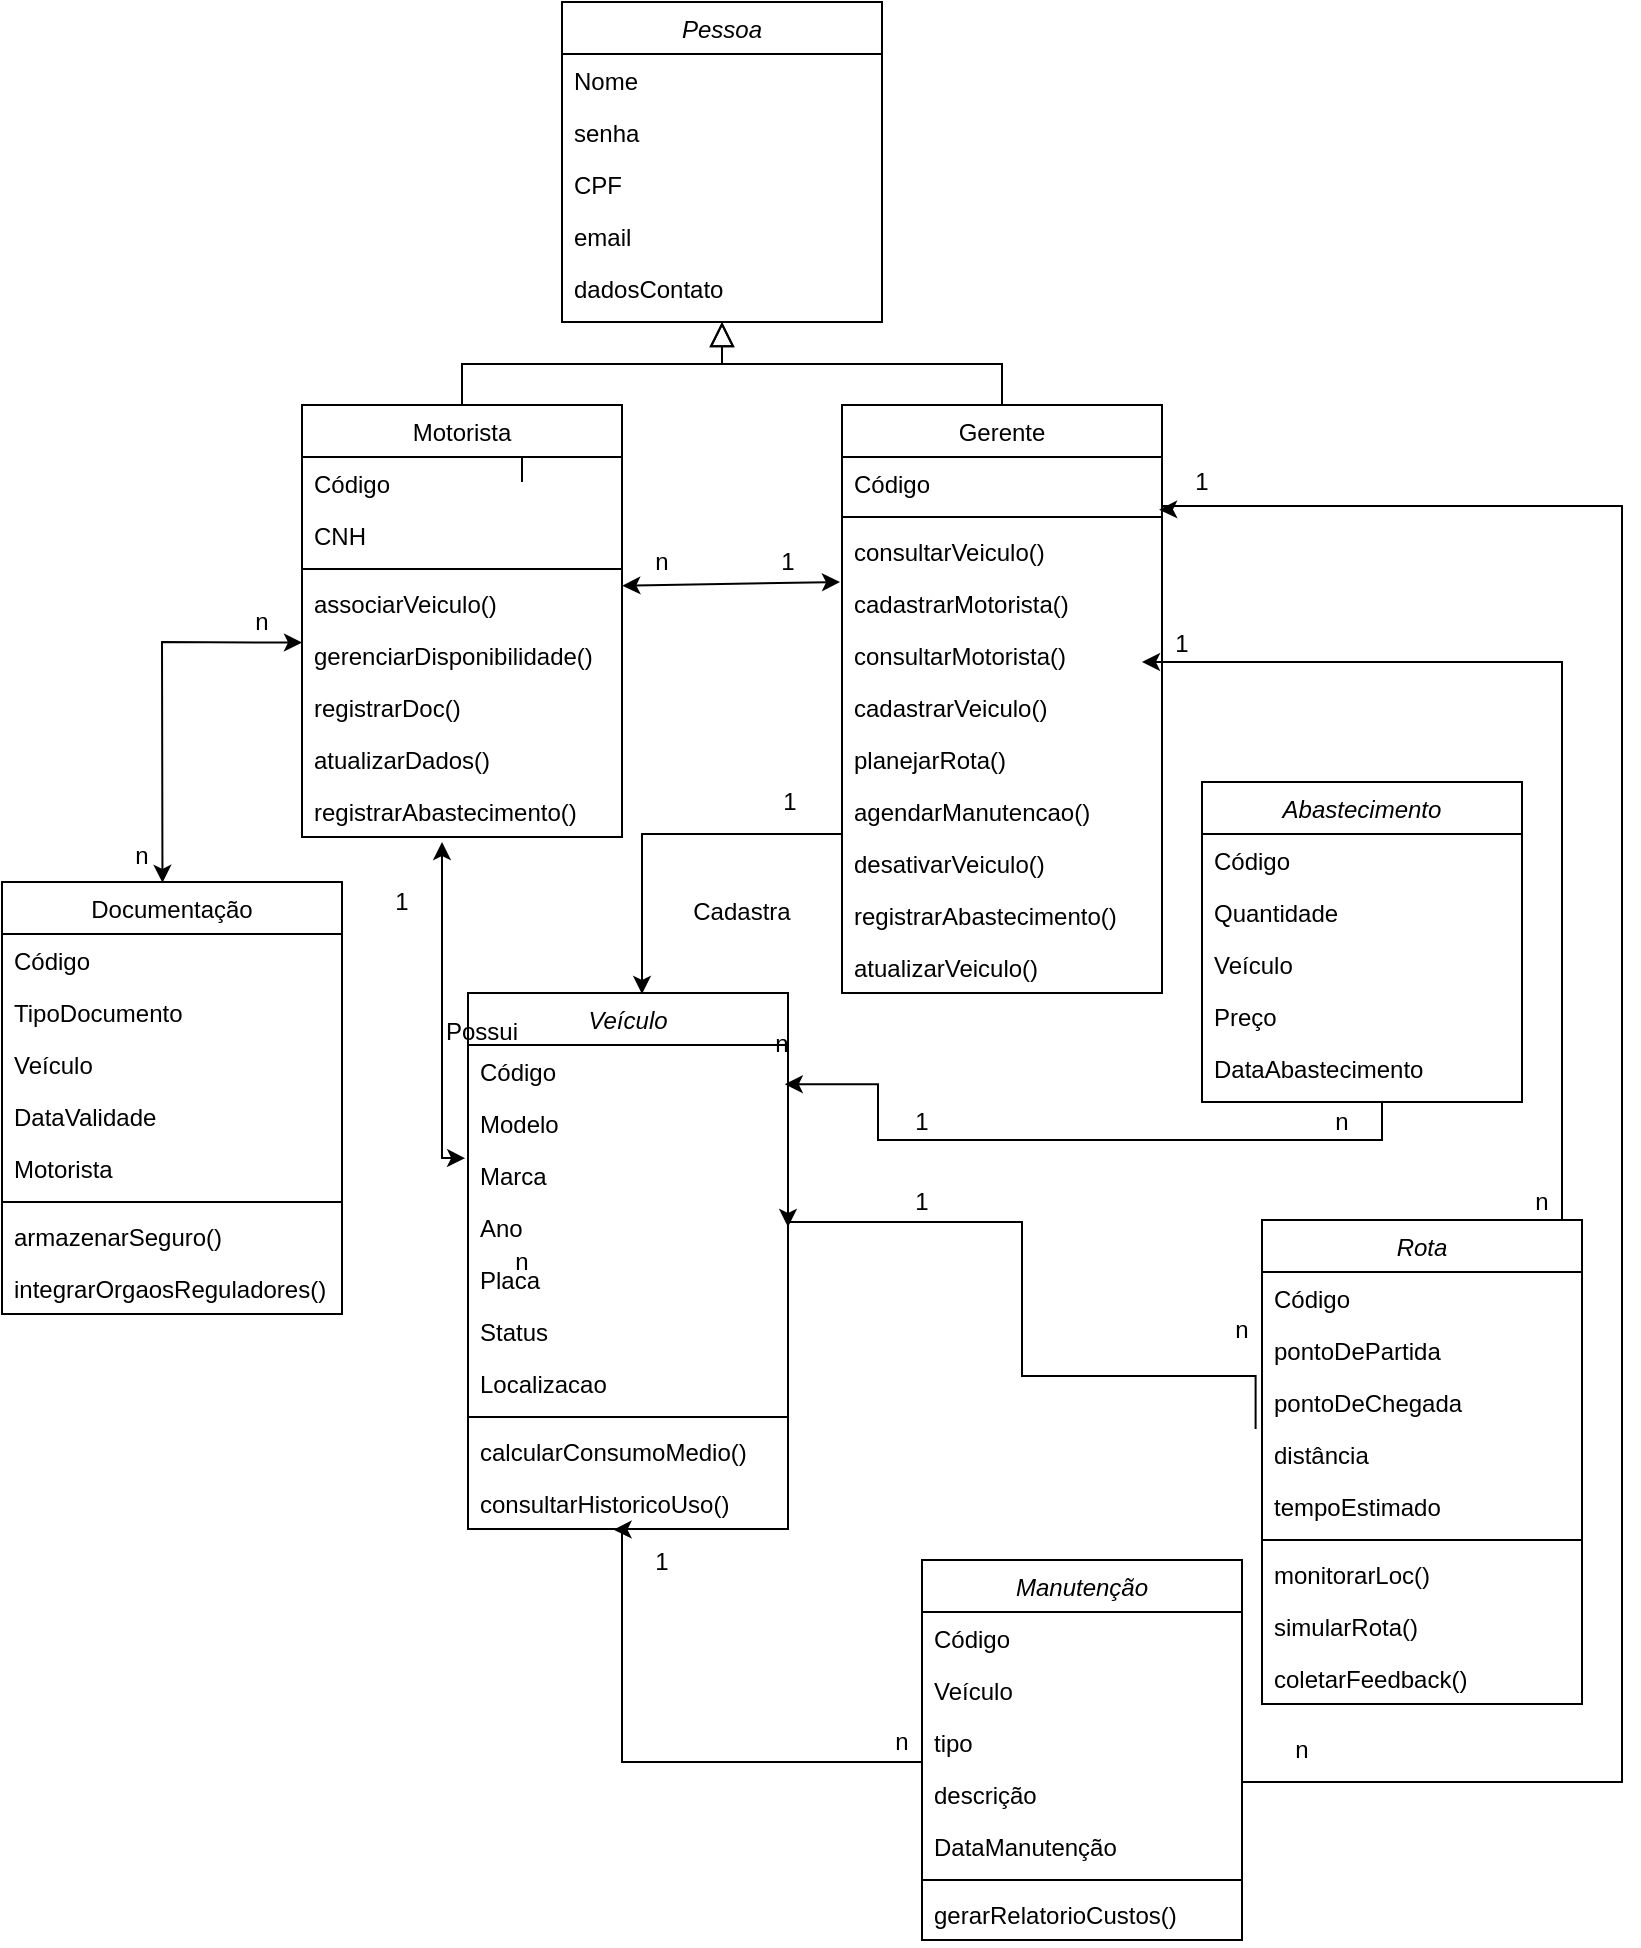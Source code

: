 <mxfile version="24.7.16">
  <diagram id="C5RBs43oDa-KdzZeNtuy" name="Page-1">
    <mxGraphModel dx="1266" dy="728" grid="1" gridSize="10" guides="1" tooltips="1" connect="1" arrows="1" fold="1" page="1" pageScale="1" pageWidth="827" pageHeight="1169" math="0" shadow="0">
      <root>
        <mxCell id="WIyWlLk6GJQsqaUBKTNV-0" />
        <mxCell id="WIyWlLk6GJQsqaUBKTNV-1" parent="WIyWlLk6GJQsqaUBKTNV-0" />
        <mxCell id="zkfFHV4jXpPFQw0GAbJ--0" value="Pessoa" style="swimlane;fontStyle=2;align=center;verticalAlign=top;childLayout=stackLayout;horizontal=1;startSize=26;horizontalStack=0;resizeParent=1;resizeLast=0;collapsible=1;marginBottom=0;rounded=0;shadow=0;strokeWidth=1;" parent="WIyWlLk6GJQsqaUBKTNV-1" vertex="1">
          <mxGeometry x="280" y="100" width="160" height="160" as="geometry">
            <mxRectangle x="230" y="140" width="160" height="26" as="alternateBounds" />
          </mxGeometry>
        </mxCell>
        <mxCell id="zkfFHV4jXpPFQw0GAbJ--1" value="Nome" style="text;align=left;verticalAlign=top;spacingLeft=4;spacingRight=4;overflow=hidden;rotatable=0;points=[[0,0.5],[1,0.5]];portConstraint=eastwest;" parent="zkfFHV4jXpPFQw0GAbJ--0" vertex="1">
          <mxGeometry y="26" width="160" height="26" as="geometry" />
        </mxCell>
        <mxCell id="zkfFHV4jXpPFQw0GAbJ--3" value="senha" style="text;align=left;verticalAlign=top;spacingLeft=4;spacingRight=4;overflow=hidden;rotatable=0;points=[[0,0.5],[1,0.5]];portConstraint=eastwest;rounded=0;shadow=0;html=0;" parent="zkfFHV4jXpPFQw0GAbJ--0" vertex="1">
          <mxGeometry y="52" width="160" height="26" as="geometry" />
        </mxCell>
        <mxCell id="NnHMb-4-6hRywZJtmVEP-81" value="CPF" style="text;align=left;verticalAlign=top;spacingLeft=4;spacingRight=4;overflow=hidden;rotatable=0;points=[[0,0.5],[1,0.5]];portConstraint=eastwest;rounded=0;shadow=0;html=0;" parent="zkfFHV4jXpPFQw0GAbJ--0" vertex="1">
          <mxGeometry y="78" width="160" height="26" as="geometry" />
        </mxCell>
        <mxCell id="zkfFHV4jXpPFQw0GAbJ--2" value="email" style="text;align=left;verticalAlign=top;spacingLeft=4;spacingRight=4;overflow=hidden;rotatable=0;points=[[0,0.5],[1,0.5]];portConstraint=eastwest;rounded=0;shadow=0;html=0;" parent="zkfFHV4jXpPFQw0GAbJ--0" vertex="1">
          <mxGeometry y="104" width="160" height="26" as="geometry" />
        </mxCell>
        <mxCell id="NnHMb-4-6hRywZJtmVEP-84" value="dadosContato" style="text;align=left;verticalAlign=top;spacingLeft=4;spacingRight=4;overflow=hidden;rotatable=0;points=[[0,0.5],[1,0.5]];portConstraint=eastwest;rounded=0;shadow=0;html=0;" parent="zkfFHV4jXpPFQw0GAbJ--0" vertex="1">
          <mxGeometry y="130" width="160" height="26" as="geometry" />
        </mxCell>
        <mxCell id="zkfFHV4jXpPFQw0GAbJ--12" value="" style="endArrow=block;endSize=10;endFill=0;shadow=0;strokeWidth=1;rounded=0;curved=0;edgeStyle=elbowEdgeStyle;elbow=vertical;" parent="WIyWlLk6GJQsqaUBKTNV-1" source="zkfFHV4jXpPFQw0GAbJ--17" target="zkfFHV4jXpPFQw0GAbJ--0" edge="1">
          <mxGeometry width="160" relative="1" as="geometry">
            <mxPoint x="260" y="340" as="sourcePoint" />
            <mxPoint x="260" y="183" as="targetPoint" />
          </mxGeometry>
        </mxCell>
        <mxCell id="zkfFHV4jXpPFQw0GAbJ--16" value="" style="endArrow=block;endSize=10;endFill=0;shadow=0;strokeWidth=1;rounded=0;curved=0;edgeStyle=elbowEdgeStyle;elbow=vertical;" parent="WIyWlLk6GJQsqaUBKTNV-1" source="NnHMb-4-6hRywZJtmVEP-0" target="zkfFHV4jXpPFQw0GAbJ--0" edge="1">
          <mxGeometry width="160" relative="1" as="geometry">
            <mxPoint x="470" y="340" as="sourcePoint" />
            <mxPoint x="370" y="251" as="targetPoint" />
          </mxGeometry>
        </mxCell>
        <mxCell id="NnHMb-4-6hRywZJtmVEP-0" value="Gerente" style="swimlane;fontStyle=0;align=center;verticalAlign=top;childLayout=stackLayout;horizontal=1;startSize=26;horizontalStack=0;resizeParent=1;resizeLast=0;collapsible=1;marginBottom=0;rounded=0;shadow=0;strokeWidth=1;" parent="WIyWlLk6GJQsqaUBKTNV-1" vertex="1">
          <mxGeometry x="420" y="301.5" width="160" height="294" as="geometry">
            <mxRectangle x="550" y="140" width="160" height="26" as="alternateBounds" />
          </mxGeometry>
        </mxCell>
        <mxCell id="NnHMb-4-6hRywZJtmVEP-1" value="Código" style="text;align=left;verticalAlign=top;spacingLeft=4;spacingRight=4;overflow=hidden;rotatable=0;points=[[0,0.5],[1,0.5]];portConstraint=eastwest;" parent="NnHMb-4-6hRywZJtmVEP-0" vertex="1">
          <mxGeometry y="26" width="160" height="26" as="geometry" />
        </mxCell>
        <mxCell id="NnHMb-4-6hRywZJtmVEP-6" value="" style="line;html=1;strokeWidth=1;align=left;verticalAlign=middle;spacingTop=-1;spacingLeft=3;spacingRight=3;rotatable=0;labelPosition=right;points=[];portConstraint=eastwest;" parent="NnHMb-4-6hRywZJtmVEP-0" vertex="1">
          <mxGeometry y="52" width="160" height="8" as="geometry" />
        </mxCell>
        <mxCell id="NnHMb-4-6hRywZJtmVEP-8" value="consultarVeiculo()" style="text;align=left;verticalAlign=top;spacingLeft=4;spacingRight=4;overflow=hidden;rotatable=0;points=[[0,0.5],[1,0.5]];portConstraint=eastwest;" parent="NnHMb-4-6hRywZJtmVEP-0" vertex="1">
          <mxGeometry y="60" width="160" height="26" as="geometry" />
        </mxCell>
        <mxCell id="A8UjuqdvL-oP5VHtAZBW-1" value="cadastrarMotorista()&#xa;" style="text;align=left;verticalAlign=top;spacingLeft=4;spacingRight=4;overflow=hidden;rotatable=0;points=[[0,0.5],[1,0.5]];portConstraint=eastwest;" parent="NnHMb-4-6hRywZJtmVEP-0" vertex="1">
          <mxGeometry y="86" width="160" height="26" as="geometry" />
        </mxCell>
        <mxCell id="A8UjuqdvL-oP5VHtAZBW-0" value="consultarMotorista()" style="text;align=left;verticalAlign=top;spacingLeft=4;spacingRight=4;overflow=hidden;rotatable=0;points=[[0,0.5],[1,0.5]];portConstraint=eastwest;" parent="NnHMb-4-6hRywZJtmVEP-0" vertex="1">
          <mxGeometry y="112" width="160" height="26" as="geometry" />
        </mxCell>
        <mxCell id="NnHMb-4-6hRywZJtmVEP-7" value="cadastrarVeiculo()&#xa;" style="text;align=left;verticalAlign=top;spacingLeft=4;spacingRight=4;overflow=hidden;rotatable=0;points=[[0,0.5],[1,0.5]];portConstraint=eastwest;" parent="NnHMb-4-6hRywZJtmVEP-0" vertex="1">
          <mxGeometry y="138" width="160" height="26" as="geometry" />
        </mxCell>
        <mxCell id="A8UjuqdvL-oP5VHtAZBW-9" value="planejarRota()" style="text;align=left;verticalAlign=top;spacingLeft=4;spacingRight=4;overflow=hidden;rotatable=0;points=[[0,0.5],[1,0.5]];portConstraint=eastwest;" parent="NnHMb-4-6hRywZJtmVEP-0" vertex="1">
          <mxGeometry y="164" width="160" height="26" as="geometry" />
        </mxCell>
        <mxCell id="A8UjuqdvL-oP5VHtAZBW-10" value="agendarManutencao()" style="text;align=left;verticalAlign=top;spacingLeft=4;spacingRight=4;overflow=hidden;rotatable=0;points=[[0,0.5],[1,0.5]];portConstraint=eastwest;" parent="NnHMb-4-6hRywZJtmVEP-0" vertex="1">
          <mxGeometry y="190" width="160" height="26" as="geometry" />
        </mxCell>
        <mxCell id="A8UjuqdvL-oP5VHtAZBW-13" value="desativarVeiculo()" style="text;align=left;verticalAlign=top;spacingLeft=4;spacingRight=4;overflow=hidden;rotatable=0;points=[[0,0.5],[1,0.5]];portConstraint=eastwest;" parent="NnHMb-4-6hRywZJtmVEP-0" vertex="1">
          <mxGeometry y="216" width="160" height="26" as="geometry" />
        </mxCell>
        <mxCell id="A8UjuqdvL-oP5VHtAZBW-11" value="registrarAbastecimento()" style="text;align=left;verticalAlign=top;spacingLeft=4;spacingRight=4;overflow=hidden;rotatable=0;points=[[0,0.5],[1,0.5]];portConstraint=eastwest;" parent="NnHMb-4-6hRywZJtmVEP-0" vertex="1">
          <mxGeometry y="242" width="160" height="26" as="geometry" />
        </mxCell>
        <mxCell id="A8UjuqdvL-oP5VHtAZBW-12" value="atualizarVeiculo()" style="text;align=left;verticalAlign=top;spacingLeft=4;spacingRight=4;overflow=hidden;rotatable=0;points=[[0,0.5],[1,0.5]];portConstraint=eastwest;" parent="NnHMb-4-6hRywZJtmVEP-0" vertex="1">
          <mxGeometry y="268" width="160" height="26" as="geometry" />
        </mxCell>
        <mxCell id="NnHMb-4-6hRywZJtmVEP-10" value="" style="endArrow=block;endSize=10;endFill=0;shadow=0;strokeWidth=1;rounded=0;curved=0;edgeStyle=elbowEdgeStyle;elbow=vertical;" parent="WIyWlLk6GJQsqaUBKTNV-1" target="zkfFHV4jXpPFQw0GAbJ--17" edge="1">
          <mxGeometry width="160" relative="1" as="geometry">
            <mxPoint x="260" y="340" as="sourcePoint" />
            <mxPoint x="360" y="238" as="targetPoint" />
          </mxGeometry>
        </mxCell>
        <mxCell id="zkfFHV4jXpPFQw0GAbJ--17" value="Motorista" style="swimlane;fontStyle=0;align=center;verticalAlign=top;childLayout=stackLayout;horizontal=1;startSize=26;horizontalStack=0;resizeParent=1;resizeLast=0;collapsible=1;marginBottom=0;rounded=0;shadow=0;strokeWidth=1;" parent="WIyWlLk6GJQsqaUBKTNV-1" vertex="1">
          <mxGeometry x="150" y="301.5" width="160" height="216" as="geometry">
            <mxRectangle x="550" y="140" width="160" height="26" as="alternateBounds" />
          </mxGeometry>
        </mxCell>
        <mxCell id="zkfFHV4jXpPFQw0GAbJ--18" value="Código" style="text;align=left;verticalAlign=top;spacingLeft=4;spacingRight=4;overflow=hidden;rotatable=0;points=[[0,0.5],[1,0.5]];portConstraint=eastwest;" parent="zkfFHV4jXpPFQw0GAbJ--17" vertex="1">
          <mxGeometry y="26" width="160" height="26" as="geometry" />
        </mxCell>
        <mxCell id="NnHMb-4-6hRywZJtmVEP-83" value="CNH" style="text;align=left;verticalAlign=top;spacingLeft=4;spacingRight=4;overflow=hidden;rotatable=0;points=[[0,0.5],[1,0.5]];portConstraint=eastwest;" parent="zkfFHV4jXpPFQw0GAbJ--17" vertex="1">
          <mxGeometry y="52" width="160" height="26" as="geometry" />
        </mxCell>
        <mxCell id="zkfFHV4jXpPFQw0GAbJ--23" value="" style="line;html=1;strokeWidth=1;align=left;verticalAlign=middle;spacingTop=-1;spacingLeft=3;spacingRight=3;rotatable=0;labelPosition=right;points=[];portConstraint=eastwest;" parent="zkfFHV4jXpPFQw0GAbJ--17" vertex="1">
          <mxGeometry y="78" width="160" height="8" as="geometry" />
        </mxCell>
        <mxCell id="zkfFHV4jXpPFQw0GAbJ--24" value="associarVeiculo()" style="text;align=left;verticalAlign=top;spacingLeft=4;spacingRight=4;overflow=hidden;rotatable=0;points=[[0,0.5],[1,0.5]];portConstraint=eastwest;" parent="zkfFHV4jXpPFQw0GAbJ--17" vertex="1">
          <mxGeometry y="86" width="160" height="26" as="geometry" />
        </mxCell>
        <mxCell id="zkfFHV4jXpPFQw0GAbJ--25" value="gerenciarDisponibilidade()" style="text;align=left;verticalAlign=top;spacingLeft=4;spacingRight=4;overflow=hidden;rotatable=0;points=[[0,0.5],[1,0.5]];portConstraint=eastwest;" parent="zkfFHV4jXpPFQw0GAbJ--17" vertex="1">
          <mxGeometry y="112" width="160" height="26" as="geometry" />
        </mxCell>
        <mxCell id="A8UjuqdvL-oP5VHtAZBW-20" value="registrarDoc()" style="text;align=left;verticalAlign=top;spacingLeft=4;spacingRight=4;overflow=hidden;rotatable=0;points=[[0,0.5],[1,0.5]];portConstraint=eastwest;" parent="zkfFHV4jXpPFQw0GAbJ--17" vertex="1">
          <mxGeometry y="138" width="160" height="26" as="geometry" />
        </mxCell>
        <mxCell id="A8UjuqdvL-oP5VHtAZBW-16" value="atualizarDados()" style="text;align=left;verticalAlign=top;spacingLeft=4;spacingRight=4;overflow=hidden;rotatable=0;points=[[0,0.5],[1,0.5]];portConstraint=eastwest;" parent="zkfFHV4jXpPFQw0GAbJ--17" vertex="1">
          <mxGeometry y="164" width="160" height="26" as="geometry" />
        </mxCell>
        <mxCell id="A8UjuqdvL-oP5VHtAZBW-22" value="registrarAbastecimento()" style="text;align=left;verticalAlign=top;spacingLeft=4;spacingRight=4;overflow=hidden;rotatable=0;points=[[0,0.5],[1,0.5]];portConstraint=eastwest;" parent="zkfFHV4jXpPFQw0GAbJ--17" vertex="1">
          <mxGeometry y="190" width="160" height="26" as="geometry" />
        </mxCell>
        <mxCell id="NnHMb-4-6hRywZJtmVEP-11" value="Veículo" style="swimlane;fontStyle=2;align=center;verticalAlign=top;childLayout=stackLayout;horizontal=1;startSize=26;horizontalStack=0;resizeParent=1;resizeLast=0;collapsible=1;marginBottom=0;rounded=0;shadow=0;strokeWidth=1;" parent="WIyWlLk6GJQsqaUBKTNV-1" vertex="1">
          <mxGeometry x="233" y="595.5" width="160" height="268" as="geometry">
            <mxRectangle x="230" y="140" width="160" height="26" as="alternateBounds" />
          </mxGeometry>
        </mxCell>
        <mxCell id="NnHMb-4-6hRywZJtmVEP-12" value="Código" style="text;align=left;verticalAlign=top;spacingLeft=4;spacingRight=4;overflow=hidden;rotatable=0;points=[[0,0.5],[1,0.5]];portConstraint=eastwest;" parent="NnHMb-4-6hRywZJtmVEP-11" vertex="1">
          <mxGeometry y="26" width="160" height="26" as="geometry" />
        </mxCell>
        <mxCell id="NnHMb-4-6hRywZJtmVEP-14" value="Modelo" style="text;align=left;verticalAlign=top;spacingLeft=4;spacingRight=4;overflow=hidden;rotatable=0;points=[[0,0.5],[1,0.5]];portConstraint=eastwest;rounded=0;shadow=0;html=0;" parent="NnHMb-4-6hRywZJtmVEP-11" vertex="1">
          <mxGeometry y="52" width="160" height="26" as="geometry" />
        </mxCell>
        <mxCell id="NnHMb-4-6hRywZJtmVEP-13" value="Marca" style="text;align=left;verticalAlign=top;spacingLeft=4;spacingRight=4;overflow=hidden;rotatable=0;points=[[0,0.5],[1,0.5]];portConstraint=eastwest;rounded=0;shadow=0;html=0;" parent="NnHMb-4-6hRywZJtmVEP-11" vertex="1">
          <mxGeometry y="78" width="160" height="26" as="geometry" />
        </mxCell>
        <mxCell id="NnHMb-4-6hRywZJtmVEP-93" value="Ano" style="text;align=left;verticalAlign=top;spacingLeft=4;spacingRight=4;overflow=hidden;rotatable=0;points=[[0,0.5],[1,0.5]];portConstraint=eastwest;rounded=0;shadow=0;html=0;" parent="NnHMb-4-6hRywZJtmVEP-11" vertex="1">
          <mxGeometry y="104" width="160" height="26" as="geometry" />
        </mxCell>
        <mxCell id="NnHMb-4-6hRywZJtmVEP-94" value="Placa" style="text;align=left;verticalAlign=top;spacingLeft=4;spacingRight=4;overflow=hidden;rotatable=0;points=[[0,0.5],[1,0.5]];portConstraint=eastwest;rounded=0;shadow=0;html=0;" parent="NnHMb-4-6hRywZJtmVEP-11" vertex="1">
          <mxGeometry y="130" width="160" height="26" as="geometry" />
        </mxCell>
        <mxCell id="NnHMb-4-6hRywZJtmVEP-85" value="Status" style="text;align=left;verticalAlign=top;spacingLeft=4;spacingRight=4;overflow=hidden;rotatable=0;points=[[0,0.5],[1,0.5]];portConstraint=eastwest;rounded=0;shadow=0;html=0;" parent="NnHMb-4-6hRywZJtmVEP-11" vertex="1">
          <mxGeometry y="156" width="160" height="26" as="geometry" />
        </mxCell>
        <mxCell id="A8UjuqdvL-oP5VHtAZBW-21" value="Localizacao" style="text;align=left;verticalAlign=top;spacingLeft=4;spacingRight=4;overflow=hidden;rotatable=0;points=[[0,0.5],[1,0.5]];portConstraint=eastwest;rounded=0;shadow=0;html=0;" parent="NnHMb-4-6hRywZJtmVEP-11" vertex="1">
          <mxGeometry y="182" width="160" height="26" as="geometry" />
        </mxCell>
        <mxCell id="NnHMb-4-6hRywZJtmVEP-15" value="" style="line;html=1;strokeWidth=1;align=left;verticalAlign=middle;spacingTop=-1;spacingLeft=3;spacingRight=3;rotatable=0;labelPosition=right;points=[];portConstraint=eastwest;" parent="NnHMb-4-6hRywZJtmVEP-11" vertex="1">
          <mxGeometry y="208" width="160" height="8" as="geometry" />
        </mxCell>
        <mxCell id="A8UjuqdvL-oP5VHtAZBW-19" value="calcularConsumoMedio()" style="text;align=left;verticalAlign=top;spacingLeft=4;spacingRight=4;overflow=hidden;rotatable=0;points=[[0,0.5],[1,0.5]];portConstraint=eastwest;" parent="NnHMb-4-6hRywZJtmVEP-11" vertex="1">
          <mxGeometry y="216" width="160" height="26" as="geometry" />
        </mxCell>
        <mxCell id="NnHMb-4-6hRywZJtmVEP-16" value="consultarHistoricoUso()" style="text;align=left;verticalAlign=top;spacingLeft=4;spacingRight=4;overflow=hidden;rotatable=0;points=[[0,0.5],[1,0.5]];portConstraint=eastwest;" parent="NnHMb-4-6hRywZJtmVEP-11" vertex="1">
          <mxGeometry y="242" width="160" height="26" as="geometry" />
        </mxCell>
        <mxCell id="NnHMb-4-6hRywZJtmVEP-19" style="edgeStyle=orthogonalEdgeStyle;rounded=0;orthogonalLoop=1;jettySize=auto;html=1;exitX=0;exitY=0.5;exitDx=0;exitDy=0;" parent="WIyWlLk6GJQsqaUBKTNV-1" source="NnHMb-4-6hRywZJtmVEP-8" edge="1">
          <mxGeometry relative="1" as="geometry">
            <Array as="points">
              <mxPoint x="420" y="516" />
              <mxPoint x="320" y="516" />
              <mxPoint x="320" y="596" />
            </Array>
            <mxPoint x="320" y="596" as="targetPoint" />
          </mxGeometry>
        </mxCell>
        <mxCell id="NnHMb-4-6hRywZJtmVEP-20" value="" style="endArrow=classic;startArrow=classic;html=1;rounded=0;exitX=-0.009;exitY=0.176;exitDx=0;exitDy=0;exitPerimeter=0;" parent="WIyWlLk6GJQsqaUBKTNV-1" source="NnHMb-4-6hRywZJtmVEP-13" edge="1">
          <mxGeometry width="50" height="50" relative="1" as="geometry">
            <mxPoint x="200" y="650" as="sourcePoint" />
            <mxPoint x="220" y="520" as="targetPoint" />
            <Array as="points">
              <mxPoint x="220" y="678" />
            </Array>
          </mxGeometry>
        </mxCell>
        <mxCell id="NnHMb-4-6hRywZJtmVEP-23" value="Cadastra" style="text;html=1;align=center;verticalAlign=middle;whiteSpace=wrap;rounded=0;" parent="WIyWlLk6GJQsqaUBKTNV-1" vertex="1">
          <mxGeometry x="340" y="540" width="60" height="30" as="geometry" />
        </mxCell>
        <mxCell id="NnHMb-4-6hRywZJtmVEP-24" value="Possui" style="text;html=1;align=center;verticalAlign=middle;whiteSpace=wrap;rounded=0;" parent="WIyWlLk6GJQsqaUBKTNV-1" vertex="1">
          <mxGeometry x="210" y="600" width="60" height="30" as="geometry" />
        </mxCell>
        <mxCell id="NnHMb-4-6hRywZJtmVEP-27" value="1" style="text;html=1;align=center;verticalAlign=middle;whiteSpace=wrap;rounded=0;" parent="WIyWlLk6GJQsqaUBKTNV-1" vertex="1">
          <mxGeometry x="180" y="540" width="40" height="19" as="geometry" />
        </mxCell>
        <mxCell id="NnHMb-4-6hRywZJtmVEP-28" value="n" style="text;html=1;align=center;verticalAlign=middle;whiteSpace=wrap;rounded=0;" parent="WIyWlLk6GJQsqaUBKTNV-1" vertex="1">
          <mxGeometry x="240" y="720" width="40" height="19" as="geometry" />
        </mxCell>
        <mxCell id="NnHMb-4-6hRywZJtmVEP-29" value="n" style="text;html=1;align=center;verticalAlign=middle;whiteSpace=wrap;rounded=0;" parent="WIyWlLk6GJQsqaUBKTNV-1" vertex="1">
          <mxGeometry x="370" y="611" width="40" height="19" as="geometry" />
        </mxCell>
        <mxCell id="NnHMb-4-6hRywZJtmVEP-30" value="1" style="text;html=1;align=center;verticalAlign=middle;whiteSpace=wrap;rounded=0;" parent="WIyWlLk6GJQsqaUBKTNV-1" vertex="1">
          <mxGeometry x="374" y="490" width="40" height="19" as="geometry" />
        </mxCell>
        <mxCell id="NnHMb-4-6hRywZJtmVEP-31" value="Abastecimento" style="swimlane;fontStyle=2;align=center;verticalAlign=top;childLayout=stackLayout;horizontal=1;startSize=26;horizontalStack=0;resizeParent=1;resizeLast=0;collapsible=1;marginBottom=0;rounded=0;shadow=0;strokeWidth=1;" parent="WIyWlLk6GJQsqaUBKTNV-1" vertex="1">
          <mxGeometry x="600" y="490" width="160" height="160" as="geometry">
            <mxRectangle x="230" y="140" width="160" height="26" as="alternateBounds" />
          </mxGeometry>
        </mxCell>
        <mxCell id="NnHMb-4-6hRywZJtmVEP-32" value="Código" style="text;align=left;verticalAlign=top;spacingLeft=4;spacingRight=4;overflow=hidden;rotatable=0;points=[[0,0.5],[1,0.5]];portConstraint=eastwest;" parent="NnHMb-4-6hRywZJtmVEP-31" vertex="1">
          <mxGeometry y="26" width="160" height="26" as="geometry" />
        </mxCell>
        <mxCell id="NnHMb-4-6hRywZJtmVEP-98" value="Quantidade" style="text;align=left;verticalAlign=top;spacingLeft=4;spacingRight=4;overflow=hidden;rotatable=0;points=[[0,0.5],[1,0.5]];portConstraint=eastwest;rounded=0;shadow=0;html=0;" parent="NnHMb-4-6hRywZJtmVEP-31" vertex="1">
          <mxGeometry y="52" width="160" height="26" as="geometry" />
        </mxCell>
        <mxCell id="NnHMb-4-6hRywZJtmVEP-33" value="Veículo" style="text;align=left;verticalAlign=top;spacingLeft=4;spacingRight=4;overflow=hidden;rotatable=0;points=[[0,0.5],[1,0.5]];portConstraint=eastwest;rounded=0;shadow=0;html=0;" parent="NnHMb-4-6hRywZJtmVEP-31" vertex="1">
          <mxGeometry y="78" width="160" height="26" as="geometry" />
        </mxCell>
        <mxCell id="NnHMb-4-6hRywZJtmVEP-34" value="Preço" style="text;align=left;verticalAlign=top;spacingLeft=4;spacingRight=4;overflow=hidden;rotatable=0;points=[[0,0.5],[1,0.5]];portConstraint=eastwest;rounded=0;shadow=0;html=0;" parent="NnHMb-4-6hRywZJtmVEP-31" vertex="1">
          <mxGeometry y="104" width="160" height="26" as="geometry" />
        </mxCell>
        <mxCell id="NnHMb-4-6hRywZJtmVEP-97" value="DataAbastecimento" style="text;align=left;verticalAlign=top;spacingLeft=4;spacingRight=4;overflow=hidden;rotatable=0;points=[[0,0.5],[1,0.5]];portConstraint=eastwest;rounded=0;shadow=0;html=0;" parent="NnHMb-4-6hRywZJtmVEP-31" vertex="1">
          <mxGeometry y="130" width="160" height="26" as="geometry" />
        </mxCell>
        <mxCell id="NnHMb-4-6hRywZJtmVEP-37" value="Rota" style="swimlane;fontStyle=2;align=center;verticalAlign=top;childLayout=stackLayout;horizontal=1;startSize=26;horizontalStack=0;resizeParent=1;resizeLast=0;collapsible=1;marginBottom=0;rounded=0;shadow=0;strokeWidth=1;" parent="WIyWlLk6GJQsqaUBKTNV-1" vertex="1">
          <mxGeometry x="630" y="709" width="160" height="242" as="geometry">
            <mxRectangle x="230" y="140" width="160" height="26" as="alternateBounds" />
          </mxGeometry>
        </mxCell>
        <mxCell id="NnHMb-4-6hRywZJtmVEP-38" value="Código" style="text;align=left;verticalAlign=top;spacingLeft=4;spacingRight=4;overflow=hidden;rotatable=0;points=[[0,0.5],[1,0.5]];portConstraint=eastwest;" parent="NnHMb-4-6hRywZJtmVEP-37" vertex="1">
          <mxGeometry y="26" width="160" height="26" as="geometry" />
        </mxCell>
        <mxCell id="NnHMb-4-6hRywZJtmVEP-39" value="pontoDePartida" style="text;align=left;verticalAlign=top;spacingLeft=4;spacingRight=4;overflow=hidden;rotatable=0;points=[[0,0.5],[1,0.5]];portConstraint=eastwest;rounded=0;shadow=0;html=0;" parent="NnHMb-4-6hRywZJtmVEP-37" vertex="1">
          <mxGeometry y="52" width="160" height="26" as="geometry" />
        </mxCell>
        <mxCell id="NnHMb-4-6hRywZJtmVEP-40" value="pontoDeChegada" style="text;align=left;verticalAlign=top;spacingLeft=4;spacingRight=4;overflow=hidden;rotatable=0;points=[[0,0.5],[1,0.5]];portConstraint=eastwest;rounded=0;shadow=0;html=0;" parent="NnHMb-4-6hRywZJtmVEP-37" vertex="1">
          <mxGeometry y="78" width="160" height="26" as="geometry" />
        </mxCell>
        <mxCell id="NnHMb-4-6hRywZJtmVEP-101" value="distância" style="text;align=left;verticalAlign=top;spacingLeft=4;spacingRight=4;overflow=hidden;rotatable=0;points=[[0,0.5],[1,0.5]];portConstraint=eastwest;rounded=0;shadow=0;html=0;" parent="NnHMb-4-6hRywZJtmVEP-37" vertex="1">
          <mxGeometry y="104" width="160" height="26" as="geometry" />
        </mxCell>
        <mxCell id="NnHMb-4-6hRywZJtmVEP-102" value="tempoEstimado" style="text;align=left;verticalAlign=top;spacingLeft=4;spacingRight=4;overflow=hidden;rotatable=0;points=[[0,0.5],[1,0.5]];portConstraint=eastwest;rounded=0;shadow=0;html=0;" parent="NnHMb-4-6hRywZJtmVEP-37" vertex="1">
          <mxGeometry y="130" width="160" height="26" as="geometry" />
        </mxCell>
        <mxCell id="NnHMb-4-6hRywZJtmVEP-41" value="" style="line;html=1;strokeWidth=1;align=left;verticalAlign=middle;spacingTop=-1;spacingLeft=3;spacingRight=3;rotatable=0;labelPosition=right;points=[];portConstraint=eastwest;" parent="NnHMb-4-6hRywZJtmVEP-37" vertex="1">
          <mxGeometry y="156" width="160" height="8" as="geometry" />
        </mxCell>
        <mxCell id="A8UjuqdvL-oP5VHtAZBW-17" value="monitorarLoc()" style="text;align=left;verticalAlign=top;spacingLeft=4;spacingRight=4;overflow=hidden;rotatable=0;points=[[0,0.5],[1,0.5]];portConstraint=eastwest;" parent="NnHMb-4-6hRywZJtmVEP-37" vertex="1">
          <mxGeometry y="164" width="160" height="26" as="geometry" />
        </mxCell>
        <mxCell id="NnHMb-4-6hRywZJtmVEP-42" value="simularRota()" style="text;align=left;verticalAlign=top;spacingLeft=4;spacingRight=4;overflow=hidden;rotatable=0;points=[[0,0.5],[1,0.5]];portConstraint=eastwest;" parent="NnHMb-4-6hRywZJtmVEP-37" vertex="1">
          <mxGeometry y="190" width="160" height="26" as="geometry" />
        </mxCell>
        <mxCell id="A8UjuqdvL-oP5VHtAZBW-18" value="coletarFeedback()" style="text;align=left;verticalAlign=top;spacingLeft=4;spacingRight=4;overflow=hidden;rotatable=0;points=[[0,0.5],[1,0.5]];portConstraint=eastwest;" parent="NnHMb-4-6hRywZJtmVEP-37" vertex="1">
          <mxGeometry y="216" width="160" height="26" as="geometry" />
        </mxCell>
        <mxCell id="NnHMb-4-6hRywZJtmVEP-54" style="edgeStyle=orthogonalEdgeStyle;rounded=0;orthogonalLoop=1;jettySize=auto;html=1;entryX=0.991;entryY=0.04;entryDx=0;entryDy=0;entryPerimeter=0;" parent="WIyWlLk6GJQsqaUBKTNV-1" source="NnHMb-4-6hRywZJtmVEP-43" target="NnHMb-4-6hRywZJtmVEP-6" edge="1">
          <mxGeometry relative="1" as="geometry">
            <Array as="points">
              <mxPoint x="810" y="990" />
              <mxPoint x="810" y="352" />
              <mxPoint x="580" y="352" />
              <mxPoint x="580" y="354" />
            </Array>
          </mxGeometry>
        </mxCell>
        <mxCell id="NnHMb-4-6hRywZJtmVEP-56" style="edgeStyle=orthogonalEdgeStyle;rounded=0;orthogonalLoop=1;jettySize=auto;html=1;exitX=0.25;exitY=0;exitDx=0;exitDy=0;entryX=0.455;entryY=1.012;entryDx=0;entryDy=0;entryPerimeter=0;" parent="WIyWlLk6GJQsqaUBKTNV-1" source="NnHMb-4-6hRywZJtmVEP-43" target="NnHMb-4-6hRywZJtmVEP-16" edge="1">
          <mxGeometry relative="1" as="geometry">
            <mxPoint x="440" y="750" as="targetPoint" />
            <Array as="points">
              <mxPoint x="460" y="879" />
              <mxPoint x="460" y="980" />
              <mxPoint x="310" y="980" />
              <mxPoint x="310" y="864" />
            </Array>
          </mxGeometry>
        </mxCell>
        <mxCell id="NnHMb-4-6hRywZJtmVEP-43" value="Manutenção" style="swimlane;fontStyle=2;align=center;verticalAlign=top;childLayout=stackLayout;horizontal=1;startSize=26;horizontalStack=0;resizeParent=1;resizeLast=0;collapsible=1;marginBottom=0;rounded=0;shadow=0;strokeWidth=1;" parent="WIyWlLk6GJQsqaUBKTNV-1" vertex="1">
          <mxGeometry x="460" y="879" width="160" height="190" as="geometry">
            <mxRectangle x="230" y="140" width="160" height="26" as="alternateBounds" />
          </mxGeometry>
        </mxCell>
        <mxCell id="NnHMb-4-6hRywZJtmVEP-44" value="Código" style="text;align=left;verticalAlign=top;spacingLeft=4;spacingRight=4;overflow=hidden;rotatable=0;points=[[0,0.5],[1,0.5]];portConstraint=eastwest;" parent="NnHMb-4-6hRywZJtmVEP-43" vertex="1">
          <mxGeometry y="26" width="160" height="26" as="geometry" />
        </mxCell>
        <mxCell id="NnHMb-4-6hRywZJtmVEP-45" value="Veículo" style="text;align=left;verticalAlign=top;spacingLeft=4;spacingRight=4;overflow=hidden;rotatable=0;points=[[0,0.5],[1,0.5]];portConstraint=eastwest;rounded=0;shadow=0;html=0;" parent="NnHMb-4-6hRywZJtmVEP-43" vertex="1">
          <mxGeometry y="52" width="160" height="26" as="geometry" />
        </mxCell>
        <mxCell id="NnHMb-4-6hRywZJtmVEP-46" value="tipo" style="text;align=left;verticalAlign=top;spacingLeft=4;spacingRight=4;overflow=hidden;rotatable=0;points=[[0,0.5],[1,0.5]];portConstraint=eastwest;rounded=0;shadow=0;html=0;" parent="NnHMb-4-6hRywZJtmVEP-43" vertex="1">
          <mxGeometry y="78" width="160" height="26" as="geometry" />
        </mxCell>
        <mxCell id="NnHMb-4-6hRywZJtmVEP-95" value="descrição" style="text;align=left;verticalAlign=top;spacingLeft=4;spacingRight=4;overflow=hidden;rotatable=0;points=[[0,0.5],[1,0.5]];portConstraint=eastwest;rounded=0;shadow=0;html=0;" parent="NnHMb-4-6hRywZJtmVEP-43" vertex="1">
          <mxGeometry y="104" width="160" height="26" as="geometry" />
        </mxCell>
        <mxCell id="NnHMb-4-6hRywZJtmVEP-96" value="DataManutenção" style="text;align=left;verticalAlign=top;spacingLeft=4;spacingRight=4;overflow=hidden;rotatable=0;points=[[0,0.5],[1,0.5]];portConstraint=eastwest;rounded=0;shadow=0;html=0;" parent="NnHMb-4-6hRywZJtmVEP-43" vertex="1">
          <mxGeometry y="130" width="160" height="26" as="geometry" />
        </mxCell>
        <mxCell id="NnHMb-4-6hRywZJtmVEP-47" value="" style="line;html=1;strokeWidth=1;align=left;verticalAlign=middle;spacingTop=-1;spacingLeft=3;spacingRight=3;rotatable=0;labelPosition=right;points=[];portConstraint=eastwest;" parent="NnHMb-4-6hRywZJtmVEP-43" vertex="1">
          <mxGeometry y="156" width="160" height="8" as="geometry" />
        </mxCell>
        <mxCell id="NnHMb-4-6hRywZJtmVEP-48" value="gerarRelatorioCustos()" style="text;align=left;verticalAlign=top;spacingLeft=4;spacingRight=4;overflow=hidden;rotatable=0;points=[[0,0.5],[1,0.5]];portConstraint=eastwest;" parent="NnHMb-4-6hRywZJtmVEP-43" vertex="1">
          <mxGeometry y="164" width="160" height="26" as="geometry" />
        </mxCell>
        <mxCell id="NnHMb-4-6hRywZJtmVEP-49" value="" style="endArrow=classic;startArrow=classic;html=1;rounded=0;exitX=1.001;exitY=0.167;exitDx=0;exitDy=0;exitPerimeter=0;" parent="WIyWlLk6GJQsqaUBKTNV-1" source="zkfFHV4jXpPFQw0GAbJ--24" edge="1">
          <mxGeometry width="50" height="50" relative="1" as="geometry">
            <mxPoint x="310" y="404" as="sourcePoint" />
            <mxPoint x="419" y="390" as="targetPoint" />
          </mxGeometry>
        </mxCell>
        <mxCell id="NnHMb-4-6hRywZJtmVEP-52" style="edgeStyle=orthogonalEdgeStyle;rounded=0;orthogonalLoop=1;jettySize=auto;html=1;entryX=0.99;entryY=0.754;entryDx=0;entryDy=0;entryPerimeter=0;" parent="WIyWlLk6GJQsqaUBKTNV-1" source="NnHMb-4-6hRywZJtmVEP-31" target="NnHMb-4-6hRywZJtmVEP-12" edge="1">
          <mxGeometry relative="1" as="geometry">
            <Array as="points">
              <mxPoint x="690" y="669" />
              <mxPoint x="438" y="669" />
            </Array>
          </mxGeometry>
        </mxCell>
        <mxCell id="NnHMb-4-6hRywZJtmVEP-53" style="edgeStyle=orthogonalEdgeStyle;rounded=0;orthogonalLoop=1;jettySize=auto;html=1;entryX=1;entryY=0.5;entryDx=0;entryDy=0;exitX=0.5;exitY=0;exitDx=0;exitDy=0;" parent="WIyWlLk6GJQsqaUBKTNV-1" source="NnHMb-4-6hRywZJtmVEP-37" edge="1">
          <mxGeometry relative="1" as="geometry">
            <mxPoint x="800" y="670" as="sourcePoint" />
            <mxPoint x="570" y="430" as="targetPoint" />
            <Array as="points">
              <mxPoint x="780" y="709" />
              <mxPoint x="780" y="430" />
            </Array>
          </mxGeometry>
        </mxCell>
        <mxCell id="NnHMb-4-6hRywZJtmVEP-55" style="edgeStyle=orthogonalEdgeStyle;rounded=0;orthogonalLoop=1;jettySize=auto;html=1;entryX=1;entryY=0.5;entryDx=0;entryDy=0;exitX=-0.02;exitY=1.017;exitDx=0;exitDy=0;exitPerimeter=0;" parent="WIyWlLk6GJQsqaUBKTNV-1" source="NnHMb-4-6hRywZJtmVEP-40" edge="1" target="NnHMb-4-6hRywZJtmVEP-93">
          <mxGeometry relative="1" as="geometry">
            <mxPoint x="440" y="710" as="targetPoint" />
            <Array as="points">
              <mxPoint x="510" y="787" />
              <mxPoint x="510" y="710" />
              <mxPoint x="393" y="710" />
            </Array>
          </mxGeometry>
        </mxCell>
        <mxCell id="NnHMb-4-6hRywZJtmVEP-57" value="1" style="text;html=1;align=center;verticalAlign=middle;whiteSpace=wrap;rounded=0;" parent="WIyWlLk6GJQsqaUBKTNV-1" vertex="1">
          <mxGeometry x="580" y="330" width="40" height="19" as="geometry" />
        </mxCell>
        <mxCell id="NnHMb-4-6hRywZJtmVEP-58" value="n" style="text;html=1;align=center;verticalAlign=middle;whiteSpace=wrap;rounded=0;" parent="WIyWlLk6GJQsqaUBKTNV-1" vertex="1">
          <mxGeometry x="630" y="964.5" width="40" height="19" as="geometry" />
        </mxCell>
        <mxCell id="NnHMb-4-6hRywZJtmVEP-59" value="Documentação" style="swimlane;fontStyle=0;align=center;verticalAlign=top;childLayout=stackLayout;horizontal=1;startSize=26;horizontalStack=0;resizeParent=1;resizeLast=0;collapsible=1;marginBottom=0;rounded=0;shadow=0;strokeWidth=1;" parent="WIyWlLk6GJQsqaUBKTNV-1" vertex="1">
          <mxGeometry y="540" width="170" height="216" as="geometry">
            <mxRectangle x="550" y="140" width="160" height="26" as="alternateBounds" />
          </mxGeometry>
        </mxCell>
        <mxCell id="NnHMb-4-6hRywZJtmVEP-60" value="Código" style="text;align=left;verticalAlign=top;spacingLeft=4;spacingRight=4;overflow=hidden;rotatable=0;points=[[0,0.5],[1,0.5]];portConstraint=eastwest;" parent="NnHMb-4-6hRywZJtmVEP-59" vertex="1">
          <mxGeometry y="26" width="170" height="26" as="geometry" />
        </mxCell>
        <mxCell id="NnHMb-4-6hRywZJtmVEP-63" value="TipoDocumento" style="text;align=left;verticalAlign=top;spacingLeft=4;spacingRight=4;overflow=hidden;rotatable=0;points=[[0,0.5],[1,0.5]];portConstraint=eastwest;rounded=0;shadow=0;html=0;" parent="NnHMb-4-6hRywZJtmVEP-59" vertex="1">
          <mxGeometry y="52" width="170" height="26" as="geometry" />
        </mxCell>
        <mxCell id="NnHMb-4-6hRywZJtmVEP-61" value="Veículo" style="text;align=left;verticalAlign=top;spacingLeft=4;spacingRight=4;overflow=hidden;rotatable=0;points=[[0,0.5],[1,0.5]];portConstraint=eastwest;rounded=0;shadow=0;html=0;" parent="NnHMb-4-6hRywZJtmVEP-59" vertex="1">
          <mxGeometry y="78" width="170" height="26" as="geometry" />
        </mxCell>
        <mxCell id="NnHMb-4-6hRywZJtmVEP-64" value="DataValidade" style="text;align=left;verticalAlign=top;spacingLeft=4;spacingRight=4;overflow=hidden;rotatable=0;points=[[0,0.5],[1,0.5]];portConstraint=eastwest;rounded=0;shadow=0;html=0;" parent="NnHMb-4-6hRywZJtmVEP-59" vertex="1">
          <mxGeometry y="104" width="170" height="26" as="geometry" />
        </mxCell>
        <mxCell id="NnHMb-4-6hRywZJtmVEP-62" value="Motorista" style="text;align=left;verticalAlign=top;spacingLeft=4;spacingRight=4;overflow=hidden;rotatable=0;points=[[0,0.5],[1,0.5]];portConstraint=eastwest;rounded=0;shadow=0;html=0;" parent="NnHMb-4-6hRywZJtmVEP-59" vertex="1">
          <mxGeometry y="130" width="170" height="26" as="geometry" />
        </mxCell>
        <mxCell id="NnHMb-4-6hRywZJtmVEP-65" value="" style="line;html=1;strokeWidth=1;align=left;verticalAlign=middle;spacingTop=-1;spacingLeft=3;spacingRight=3;rotatable=0;labelPosition=right;points=[];portConstraint=eastwest;" parent="NnHMb-4-6hRywZJtmVEP-59" vertex="1">
          <mxGeometry y="156" width="170" height="8" as="geometry" />
        </mxCell>
        <mxCell id="NnHMb-4-6hRywZJtmVEP-66" value="armazenarSeguro()" style="text;align=left;verticalAlign=top;spacingLeft=4;spacingRight=4;overflow=hidden;rotatable=0;points=[[0,0.5],[1,0.5]];portConstraint=eastwest;" parent="NnHMb-4-6hRywZJtmVEP-59" vertex="1">
          <mxGeometry y="164" width="170" height="26" as="geometry" />
        </mxCell>
        <mxCell id="NnHMb-4-6hRywZJtmVEP-67" value="integrarOrgaosReguladores()" style="text;align=left;verticalAlign=top;spacingLeft=4;spacingRight=4;overflow=hidden;rotatable=0;points=[[0,0.5],[1,0.5]];portConstraint=eastwest;" parent="NnHMb-4-6hRywZJtmVEP-59" vertex="1">
          <mxGeometry y="190" width="170" height="26" as="geometry" />
        </mxCell>
        <mxCell id="NnHMb-4-6hRywZJtmVEP-68" value="" style="endArrow=classic;startArrow=classic;html=1;rounded=0;entryX=0;entryY=0.5;entryDx=0;entryDy=0;exitX=0.472;exitY=0.002;exitDx=0;exitDy=0;exitPerimeter=0;" parent="WIyWlLk6GJQsqaUBKTNV-1" source="NnHMb-4-6hRywZJtmVEP-59" edge="1">
          <mxGeometry width="50" height="50" relative="1" as="geometry">
            <mxPoint x="80" y="420" as="sourcePoint" />
            <mxPoint x="150" y="420.29" as="targetPoint" />
            <Array as="points">
              <mxPoint x="80" y="420" />
            </Array>
          </mxGeometry>
        </mxCell>
        <mxCell id="NnHMb-4-6hRywZJtmVEP-69" value="1" style="text;html=1;align=center;verticalAlign=middle;whiteSpace=wrap;rounded=0;" parent="WIyWlLk6GJQsqaUBKTNV-1" vertex="1">
          <mxGeometry x="570" y="411.5" width="40" height="19" as="geometry" />
        </mxCell>
        <mxCell id="NnHMb-4-6hRywZJtmVEP-70" value="n" style="text;html=1;align=center;verticalAlign=middle;whiteSpace=wrap;rounded=0;" parent="WIyWlLk6GJQsqaUBKTNV-1" vertex="1">
          <mxGeometry x="750" y="690" width="40" height="19" as="geometry" />
        </mxCell>
        <mxCell id="NnHMb-4-6hRywZJtmVEP-71" value="1&lt;span style=&quot;color: rgba(0, 0, 0, 0); font-family: monospace; font-size: 0px; text-align: start; text-wrap: nowrap;&quot;&gt;%3CmxGraphModel%3E%3Croot%3E%3CmxCell%20id%3D%220%22%2F%3E%3CmxCell%20id%3D%221%22%20parent%3D%220%22%2F%3E%3CmxCell%20id%3D%222%22%20value%3D%22n%22%20style%3D%22text%3Bhtml%3D1%3Balign%3Dcenter%3BverticalAlign%3Dmiddle%3BwhiteSpace%3Dwrap%3Brounded%3D0%3B%22%20vertex%3D%221%22%20parent%3D%221%22%3E%3CmxGeometry%20x%3D%22460%22%20y%3D%22622%22%20width%3D%2240%22%20height%3D%2219%22%20as%3D%22geometry%22%2F%3E%3C%2FmxCell%3E%3C%2Froot%3E%3C%2FmxGraphModel%3E&lt;/span&gt;" style="text;html=1;align=center;verticalAlign=middle;whiteSpace=wrap;rounded=0;" parent="WIyWlLk6GJQsqaUBKTNV-1" vertex="1">
          <mxGeometry x="440" y="690" width="40" height="19" as="geometry" />
        </mxCell>
        <mxCell id="NnHMb-4-6hRywZJtmVEP-72" value="n" style="text;html=1;align=center;verticalAlign=middle;whiteSpace=wrap;rounded=0;" parent="WIyWlLk6GJQsqaUBKTNV-1" vertex="1">
          <mxGeometry x="600" y="754.5" width="40" height="19" as="geometry" />
        </mxCell>
        <mxCell id="NnHMb-4-6hRywZJtmVEP-73" value="1&lt;span style=&quot;color: rgba(0, 0, 0, 0); font-family: monospace; font-size: 0px; text-align: start; text-wrap: nowrap;&quot;&gt;%3CmxGraphModel%3E%3Croot%3E%3CmxCell%20id%3D%220%22%2F%3E%3CmxCell%20id%3D%221%22%20parent%3D%220%22%2F%3E%3CmxCell%20id%3D%222%22%20value%3D%22n%22%20style%3D%22text%3Bhtml%3D1%3Balign%3Dcenter%3BverticalAlign%3Dmiddle%3BwhiteSpace%3Dwrap%3Brounded%3D0%3B%22%20vertex%3D%221%22%20parent%3D%221%22%3E%3CmxGeometry%20x%3D%22460%22%20y%3D%22622%22%20width%3D%2240%22%20height%3D%2219%22%20as%3D%22geometry%22%2F%3E%3C%2FmxCell%3E%3C%2Froot%3E%3C%2FmxGraphModel%3E&lt;/span&gt;" style="text;html=1;align=center;verticalAlign=middle;whiteSpace=wrap;rounded=0;" parent="WIyWlLk6GJQsqaUBKTNV-1" vertex="1">
          <mxGeometry x="440" y="650" width="40" height="19" as="geometry" />
        </mxCell>
        <mxCell id="NnHMb-4-6hRywZJtmVEP-74" value="n" style="text;html=1;align=center;verticalAlign=middle;whiteSpace=wrap;rounded=0;" parent="WIyWlLk6GJQsqaUBKTNV-1" vertex="1">
          <mxGeometry x="650" y="650" width="40" height="19" as="geometry" />
        </mxCell>
        <mxCell id="NnHMb-4-6hRywZJtmVEP-75" value="1&lt;span style=&quot;color: rgba(0, 0, 0, 0); font-family: monospace; font-size: 0px; text-align: start; text-wrap: nowrap;&quot;&gt;%3CmxGraphModel%3E%3Croot%3E%3CmxCell%20id%3D%220%22%2F%3E%3CmxCell%20id%3D%221%22%20parent%3D%220%22%2F%3E%3CmxCell%20id%3D%222%22%20value%3D%22n%22%20style%3D%22text%3Bhtml%3D1%3Balign%3Dcenter%3BverticalAlign%3Dmiddle%3BwhiteSpace%3Dwrap%3Brounded%3D0%3B%22%20vertex%3D%221%22%20parent%3D%221%22%3E%3CmxGeometry%20x%3D%22460%22%20y%3D%22622%22%20width%3D%2240%22%20height%3D%2219%22%20as%3D%22geometry%22%2F%3E%3C%2FmxCell%3E%3C%2Froot%3E%3C%2FmxGraphModel%3E&lt;/span&gt;" style="text;html=1;align=center;verticalAlign=middle;whiteSpace=wrap;rounded=0;" parent="WIyWlLk6GJQsqaUBKTNV-1" vertex="1">
          <mxGeometry x="310" y="870" width="40" height="19" as="geometry" />
        </mxCell>
        <mxCell id="NnHMb-4-6hRywZJtmVEP-76" value="n" style="text;html=1;align=center;verticalAlign=middle;whiteSpace=wrap;rounded=0;" parent="WIyWlLk6GJQsqaUBKTNV-1" vertex="1">
          <mxGeometry x="430" y="960" width="40" height="19" as="geometry" />
        </mxCell>
        <mxCell id="NnHMb-4-6hRywZJtmVEP-77" value="n" style="text;html=1;align=center;verticalAlign=middle;whiteSpace=wrap;rounded=0;" parent="WIyWlLk6GJQsqaUBKTNV-1" vertex="1">
          <mxGeometry x="50" y="517.5" width="40" height="19" as="geometry" />
        </mxCell>
        <mxCell id="NnHMb-4-6hRywZJtmVEP-78" value="n" style="text;html=1;align=center;verticalAlign=middle;whiteSpace=wrap;rounded=0;" parent="WIyWlLk6GJQsqaUBKTNV-1" vertex="1">
          <mxGeometry x="110" y="400" width="40" height="19" as="geometry" />
        </mxCell>
        <mxCell id="NnHMb-4-6hRywZJtmVEP-79" value="1" style="text;html=1;align=center;verticalAlign=middle;whiteSpace=wrap;rounded=0;" parent="WIyWlLk6GJQsqaUBKTNV-1" vertex="1">
          <mxGeometry x="373" y="370" width="40" height="19" as="geometry" />
        </mxCell>
        <mxCell id="NnHMb-4-6hRywZJtmVEP-80" value="n" style="text;html=1;align=center;verticalAlign=middle;whiteSpace=wrap;rounded=0;" parent="WIyWlLk6GJQsqaUBKTNV-1" vertex="1">
          <mxGeometry x="310" y="370" width="40" height="19" as="geometry" />
        </mxCell>
      </root>
    </mxGraphModel>
  </diagram>
</mxfile>
